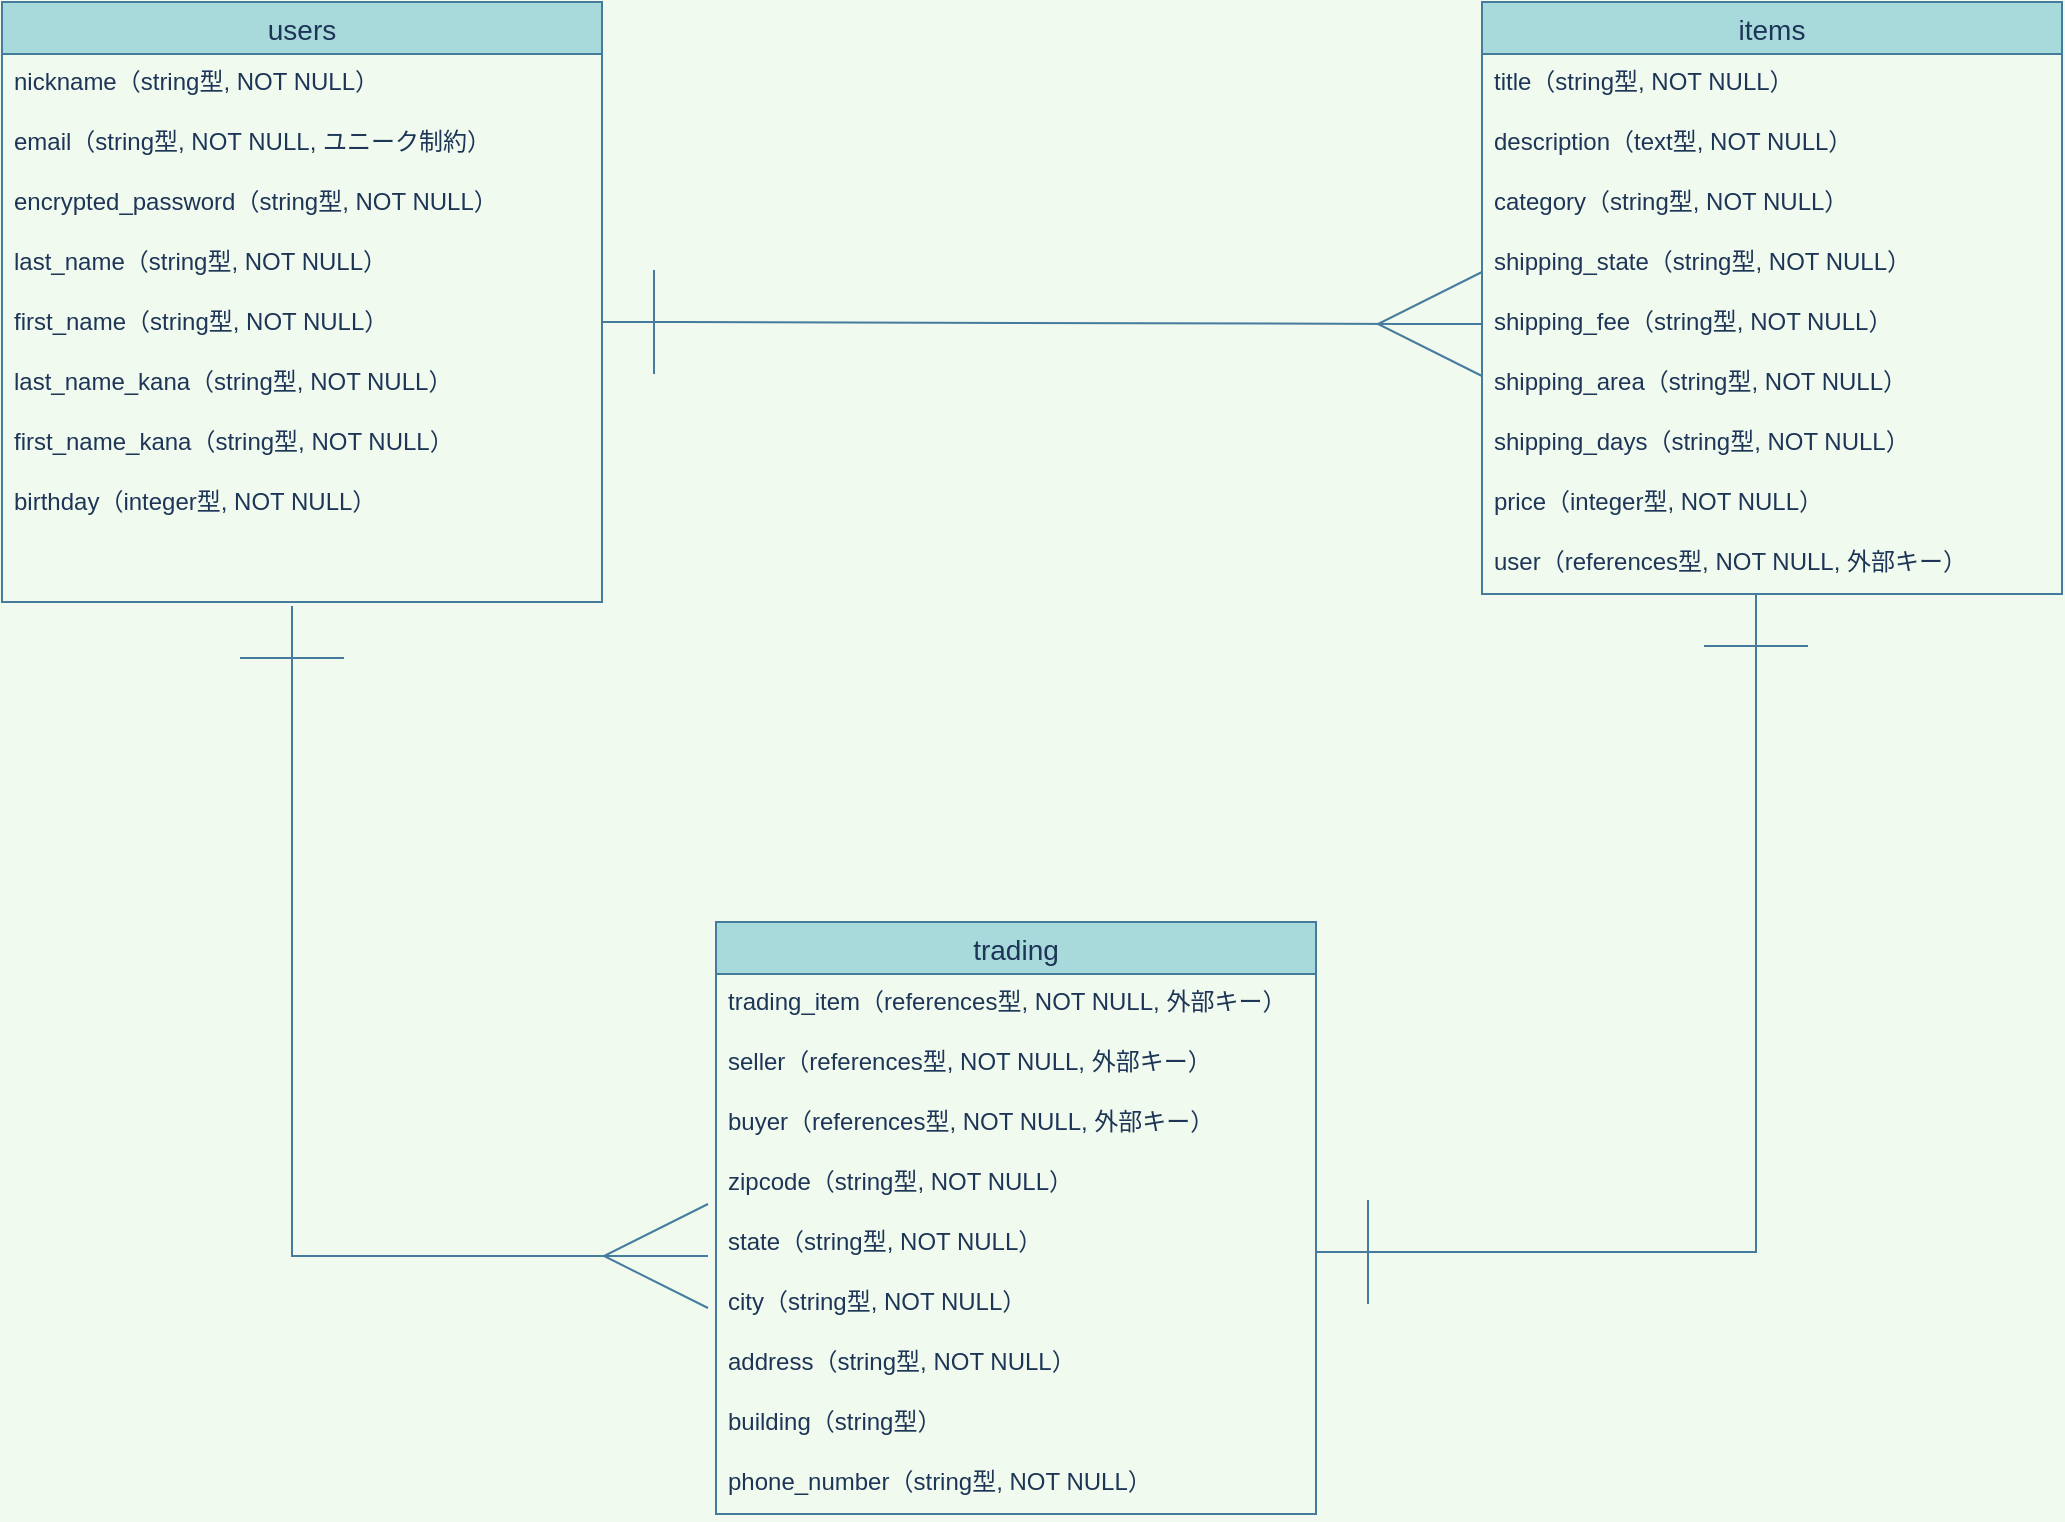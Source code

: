 <mxfile>
    <diagram id="q_B-fRwDS7GVGrwqMTKW" name="ページ1">
        <mxGraphModel dx="1497" dy="1133" grid="0" gridSize="10" guides="1" tooltips="1" connect="1" arrows="1" fold="1" page="1" pageScale="1" pageWidth="1654" pageHeight="1169" background="#F1FAEE" math="0" shadow="0">
            <root>
                <mxCell id="0"/>
                <mxCell id="1" parent="0"/>
                <mxCell id="128" value="users" style="swimlane;fontStyle=0;childLayout=stackLayout;horizontal=1;startSize=26;horizontalStack=0;resizeParent=1;resizeParentMax=0;resizeLast=0;collapsible=1;marginBottom=0;align=center;fontSize=14;rounded=0;sketch=0;fillColor=#A8DADC;strokeColor=#457B9D;fontColor=#1D3557;" vertex="1" parent="1">
                    <mxGeometry x="320" y="160" width="300" height="300" as="geometry"/>
                </mxCell>
                <mxCell id="132" value="nickname（string型, NOT NULL）" style="text;strokeColor=none;fillColor=none;spacingLeft=4;spacingRight=4;overflow=hidden;rotatable=0;points=[[0,0.5],[1,0.5]];portConstraint=eastwest;fontSize=12;fontColor=#1D3557;" vertex="1" parent="128">
                    <mxGeometry y="26" width="300" height="30" as="geometry"/>
                </mxCell>
                <mxCell id="133" value="email（string型, NOT NULL, ユニーク制約）" style="text;strokeColor=none;fillColor=none;spacingLeft=4;spacingRight=4;overflow=hidden;rotatable=0;points=[[0,0.5],[1,0.5]];portConstraint=eastwest;fontSize=12;fontColor=#1D3557;" vertex="1" parent="128">
                    <mxGeometry y="56" width="300" height="30" as="geometry"/>
                </mxCell>
                <mxCell id="134" value="encrypted_password（string型, NOT NULL）" style="text;strokeColor=none;fillColor=none;spacingLeft=4;spacingRight=4;overflow=hidden;rotatable=0;points=[[0,0.5],[1,0.5]];portConstraint=eastwest;fontSize=12;fontColor=#1D3557;" vertex="1" parent="128">
                    <mxGeometry y="86" width="300" height="30" as="geometry"/>
                </mxCell>
                <mxCell id="135" value="last_name（string型, NOT NULL）" style="text;strokeColor=none;fillColor=none;spacingLeft=4;spacingRight=4;overflow=hidden;rotatable=0;points=[[0,0.5],[1,0.5]];portConstraint=eastwest;fontSize=12;fontColor=#1D3557;" vertex="1" parent="128">
                    <mxGeometry y="116" width="300" height="30" as="geometry"/>
                </mxCell>
                <mxCell id="136" value="first_name（string型, NOT NULL）" style="text;strokeColor=none;fillColor=none;spacingLeft=4;spacingRight=4;overflow=hidden;rotatable=0;points=[[0,0.5],[1,0.5]];portConstraint=eastwest;fontSize=12;fontColor=#1D3557;" vertex="1" parent="128">
                    <mxGeometry y="146" width="300" height="30" as="geometry"/>
                </mxCell>
                <mxCell id="137" value="last_name_kana（string型, NOT NULL）" style="text;strokeColor=none;fillColor=none;spacingLeft=4;spacingRight=4;overflow=hidden;rotatable=0;points=[[0,0.5],[1,0.5]];portConstraint=eastwest;fontSize=12;fontColor=#1D3557;" vertex="1" parent="128">
                    <mxGeometry y="176" width="300" height="30" as="geometry"/>
                </mxCell>
                <mxCell id="130" value="first_name_kana（string型, NOT NULL）" style="text;strokeColor=none;fillColor=none;spacingLeft=4;spacingRight=4;overflow=hidden;rotatable=0;points=[[0,0.5],[1,0.5]];portConstraint=eastwest;fontSize=12;fontColor=#1D3557;" vertex="1" parent="128">
                    <mxGeometry y="206" width="300" height="30" as="geometry"/>
                </mxCell>
                <mxCell id="138" value="birthday（integer型, NOT NULL）" style="text;strokeColor=none;fillColor=none;spacingLeft=4;spacingRight=4;overflow=hidden;rotatable=0;points=[[0,0.5],[1,0.5]];portConstraint=eastwest;fontSize=12;fontColor=#1D3557;" vertex="1" parent="128">
                    <mxGeometry y="236" width="300" height="64" as="geometry"/>
                </mxCell>
                <mxCell id="139" value="items" style="swimlane;fontStyle=0;childLayout=stackLayout;horizontal=1;startSize=26;horizontalStack=0;resizeParent=1;resizeParentMax=0;resizeLast=0;collapsible=1;marginBottom=0;align=center;fontSize=14;rounded=0;sketch=0;fillColor=#A8DADC;strokeColor=#457B9D;fontColor=#1D3557;" vertex="1" parent="1">
                    <mxGeometry x="1060" y="160" width="290" height="296" as="geometry"/>
                </mxCell>
                <mxCell id="141" value="title（string型, NOT NULL）" style="text;strokeColor=none;fillColor=none;spacingLeft=4;spacingRight=4;overflow=hidden;rotatable=0;points=[[0,0.5],[1,0.5]];portConstraint=eastwest;fontSize=12;fontColor=#1D3557;" vertex="1" parent="139">
                    <mxGeometry y="26" width="290" height="30" as="geometry"/>
                </mxCell>
                <mxCell id="142" value="description（text型, NOT NULL）" style="text;strokeColor=none;fillColor=none;spacingLeft=4;spacingRight=4;overflow=hidden;rotatable=0;points=[[0,0.5],[1,0.5]];portConstraint=eastwest;fontSize=12;fontColor=#1D3557;" vertex="1" parent="139">
                    <mxGeometry y="56" width="290" height="30" as="geometry"/>
                </mxCell>
                <mxCell id="148" value="category（string型, NOT NULL）" style="text;strokeColor=none;fillColor=none;spacingLeft=4;spacingRight=4;overflow=hidden;rotatable=0;points=[[0,0.5],[1,0.5]];portConstraint=eastwest;fontSize=12;fontColor=#1D3557;" vertex="1" parent="139">
                    <mxGeometry y="86" width="290" height="30" as="geometry"/>
                </mxCell>
                <mxCell id="149" value="shipping_state（string型, NOT NULL）" style="text;strokeColor=none;fillColor=none;spacingLeft=4;spacingRight=4;overflow=hidden;rotatable=0;points=[[0,0.5],[1,0.5]];portConstraint=eastwest;fontSize=12;fontColor=#1D3557;" vertex="1" parent="139">
                    <mxGeometry y="116" width="290" height="30" as="geometry"/>
                </mxCell>
                <mxCell id="150" value="shipping_fee（string型, NOT NULL）" style="text;strokeColor=none;fillColor=none;spacingLeft=4;spacingRight=4;overflow=hidden;rotatable=0;points=[[0,0.5],[1,0.5]];portConstraint=eastwest;fontSize=12;fontColor=#1D3557;" vertex="1" parent="139">
                    <mxGeometry y="146" width="290" height="30" as="geometry"/>
                </mxCell>
                <mxCell id="151" value="shipping_area（string型, NOT NULL）" style="text;strokeColor=none;fillColor=none;spacingLeft=4;spacingRight=4;overflow=hidden;rotatable=0;points=[[0,0.5],[1,0.5]];portConstraint=eastwest;fontSize=12;fontColor=#1D3557;" vertex="1" parent="139">
                    <mxGeometry y="176" width="290" height="30" as="geometry"/>
                </mxCell>
                <mxCell id="152" value="shipping_days（string型, NOT NULL）" style="text;strokeColor=none;fillColor=none;spacingLeft=4;spacingRight=4;overflow=hidden;rotatable=0;points=[[0,0.5],[1,0.5]];portConstraint=eastwest;fontSize=12;fontColor=#1D3557;" vertex="1" parent="139">
                    <mxGeometry y="206" width="290" height="30" as="geometry"/>
                </mxCell>
                <mxCell id="154" value="price（integer型, NOT NULL）" style="text;strokeColor=none;fillColor=none;spacingLeft=4;spacingRight=4;overflow=hidden;rotatable=0;points=[[0,0.5],[1,0.5]];portConstraint=eastwest;fontSize=12;fontColor=#1D3557;" vertex="1" parent="139">
                    <mxGeometry y="236" width="290" height="30" as="geometry"/>
                </mxCell>
                <mxCell id="165" value="user（references型, NOT NULL, 外部キー）" style="text;strokeColor=none;fillColor=none;spacingLeft=4;spacingRight=4;overflow=hidden;rotatable=0;points=[[0,0.5],[1,0.5]];portConstraint=eastwest;fontSize=12;fontColor=#1D3557;" vertex="1" parent="139">
                    <mxGeometry y="266" width="290" height="30" as="geometry"/>
                </mxCell>
                <mxCell id="155" value="trading" style="swimlane;fontStyle=0;childLayout=stackLayout;horizontal=1;startSize=26;horizontalStack=0;resizeParent=1;resizeParentMax=0;resizeLast=0;collapsible=1;marginBottom=0;align=center;fontSize=14;rounded=0;sketch=0;fillColor=#A8DADC;strokeColor=#457B9D;fontColor=#1D3557;" vertex="1" parent="1">
                    <mxGeometry x="677" y="620" width="300" height="296" as="geometry"/>
                </mxCell>
                <mxCell id="166" value="trading_item（references型, NOT NULL, 外部キー）" style="text;strokeColor=none;fillColor=none;spacingLeft=4;spacingRight=4;overflow=hidden;rotatable=0;points=[[0,0.5],[1,0.5]];portConstraint=eastwest;fontSize=12;fontColor=#1D3557;" vertex="1" parent="155">
                    <mxGeometry y="26" width="300" height="30" as="geometry"/>
                </mxCell>
                <mxCell id="162" value="seller（references型, NOT NULL, 外部キー）" style="text;strokeColor=none;fillColor=none;spacingLeft=4;spacingRight=4;overflow=hidden;rotatable=0;points=[[0,0.5],[1,0.5]];portConstraint=eastwest;fontSize=12;fontColor=#1D3557;" vertex="1" parent="155">
                    <mxGeometry y="56" width="300" height="30" as="geometry"/>
                </mxCell>
                <mxCell id="163" value="buyer（references型, NOT NULL, 外部キー）" style="text;strokeColor=none;fillColor=none;spacingLeft=4;spacingRight=4;overflow=hidden;rotatable=0;points=[[0,0.5],[1,0.5]];portConstraint=eastwest;fontSize=12;fontColor=#1D3557;" vertex="1" parent="155">
                    <mxGeometry y="86" width="300" height="30" as="geometry"/>
                </mxCell>
                <mxCell id="156" value="zipcode（string型, NOT NULL）" style="text;strokeColor=none;fillColor=none;spacingLeft=4;spacingRight=4;overflow=hidden;rotatable=0;points=[[0,0.5],[1,0.5]];portConstraint=eastwest;fontSize=12;fontColor=#1D3557;" vertex="1" parent="155">
                    <mxGeometry y="116" width="300" height="30" as="geometry"/>
                </mxCell>
                <mxCell id="157" value="state（string型, NOT NULL）" style="text;strokeColor=none;fillColor=none;spacingLeft=4;spacingRight=4;overflow=hidden;rotatable=0;points=[[0,0.5],[1,0.5]];portConstraint=eastwest;fontSize=12;fontColor=#1D3557;" vertex="1" parent="155">
                    <mxGeometry y="146" width="300" height="30" as="geometry"/>
                </mxCell>
                <mxCell id="158" value="city（string型, NOT NULL）" style="text;strokeColor=none;fillColor=none;spacingLeft=4;spacingRight=4;overflow=hidden;rotatable=0;points=[[0,0.5],[1,0.5]];portConstraint=eastwest;fontSize=12;fontColor=#1D3557;" vertex="1" parent="155">
                    <mxGeometry y="176" width="300" height="30" as="geometry"/>
                </mxCell>
                <mxCell id="159" value="address（string型, NOT NULL）" style="text;strokeColor=none;fillColor=none;spacingLeft=4;spacingRight=4;overflow=hidden;rotatable=0;points=[[0,0.5],[1,0.5]];portConstraint=eastwest;fontSize=12;fontColor=#1D3557;" vertex="1" parent="155">
                    <mxGeometry y="206" width="300" height="30" as="geometry"/>
                </mxCell>
                <mxCell id="160" value="building（string型）" style="text;strokeColor=none;fillColor=none;spacingLeft=4;spacingRight=4;overflow=hidden;rotatable=0;points=[[0,0.5],[1,0.5]];portConstraint=eastwest;fontSize=12;fontColor=#1D3557;" vertex="1" parent="155">
                    <mxGeometry y="236" width="300" height="30" as="geometry"/>
                </mxCell>
                <mxCell id="161" value="phone_number（string型, NOT NULL）" style="text;strokeColor=none;fillColor=none;spacingLeft=4;spacingRight=4;overflow=hidden;rotatable=0;points=[[0,0.5],[1,0.5]];portConstraint=eastwest;fontSize=12;fontColor=#1D3557;" vertex="1" parent="155">
                    <mxGeometry y="266" width="300" height="30" as="geometry"/>
                </mxCell>
                <mxCell id="170" value="" style="edgeStyle=entityRelationEdgeStyle;fontSize=12;html=1;endArrow=ERmany;entryX=0;entryY=0.5;entryDx=0;entryDy=0;endSize=50;startSize=50;labelBackgroundColor=#F1FAEE;strokeColor=#457B9D;fontColor=#1D3557;startArrow=ERone;startFill=0;endFill=0;" edge="1" parent="1" target="150">
                    <mxGeometry width="100" height="100" relative="1" as="geometry">
                        <mxPoint x="620" y="320" as="sourcePoint"/>
                        <mxPoint x="720" y="220" as="targetPoint"/>
                    </mxGeometry>
                </mxCell>
                <mxCell id="172" value="" style="edgeStyle=orthogonalEdgeStyle;fontSize=12;html=1;endArrow=ERone;startArrow=ERone;fontColor=#1D3557;strokeColor=#457B9D;fillColor=#A8DADC;rounded=0;endSize=50;startSize=50;startFill=0;endFill=0;" edge="1" parent="1">
                    <mxGeometry width="100" height="100" relative="1" as="geometry">
                        <mxPoint x="977" y="785" as="sourcePoint"/>
                        <mxPoint x="1197" y="456" as="targetPoint"/>
                        <Array as="points">
                            <mxPoint x="1197" y="785"/>
                        </Array>
                    </mxGeometry>
                </mxCell>
                <mxCell id="173" value="" style="edgeStyle=orthogonalEdgeStyle;fontSize=12;html=1;endArrow=ERone;startArrow=ERmany;fontColor=#1D3557;strokeColor=#457B9D;fillColor=#A8DADC;rounded=0;endSize=50;startSize=50;startFill=0;endFill=0;" edge="1" parent="1">
                    <mxGeometry width="100" height="100" relative="1" as="geometry">
                        <mxPoint x="673" y="787" as="sourcePoint"/>
                        <mxPoint x="465" y="462" as="targetPoint"/>
                        <Array as="points">
                            <mxPoint x="465" y="787"/>
                        </Array>
                    </mxGeometry>
                </mxCell>
            </root>
        </mxGraphModel>
    </diagram>
</mxfile>